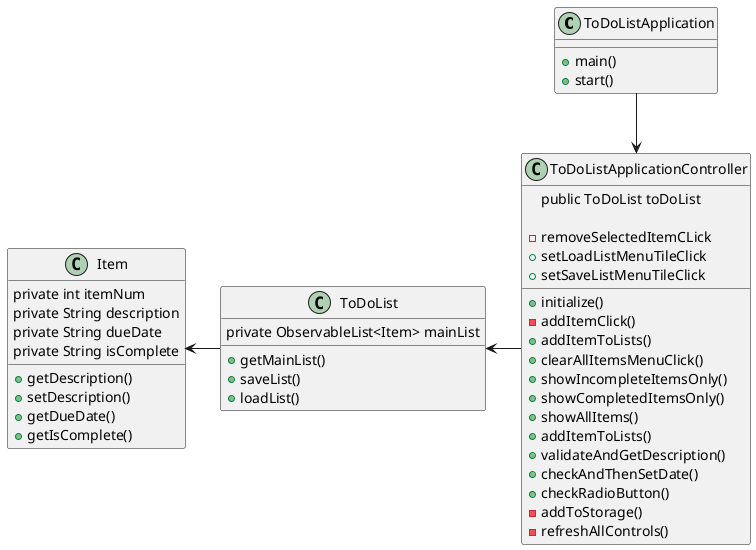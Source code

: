 @startuml
'https://plantuml.com/class-diagram

class ToDoListApplication{
+main()
+start()
}

ToDoListApplication --> ToDoListApplicationController

class ToDoListApplicationController{
public ToDoList toDoList

+initialize()
-addItemClick()
+addItemToLists()
-removeSelectedItemCLick
+setLoadListMenuTileClick
+setSaveListMenuTileClick
+clearAllItemsMenuClick()
+showIncompleteItemsOnly()
+showCompletedItemsOnly()
+showAllItems()
+addItemToLists()
+validateAndGetDescription()
+checkAndThenSetDate()
+checkRadioButton()
-addToStorage()
-refreshAllControls()
}

ToDoList <- ToDoListApplicationController

class ToDoList{
private ObservableList<Item> mainList

+getMainList()
+saveList()
+loadList()
}

Item <- ToDoList

class Item{
private int itemNum
private String description
private String dueDate
private String isComplete

+getDescription()
+setDescription()
+getDueDate()
+getIsComplete()
}
@enduml